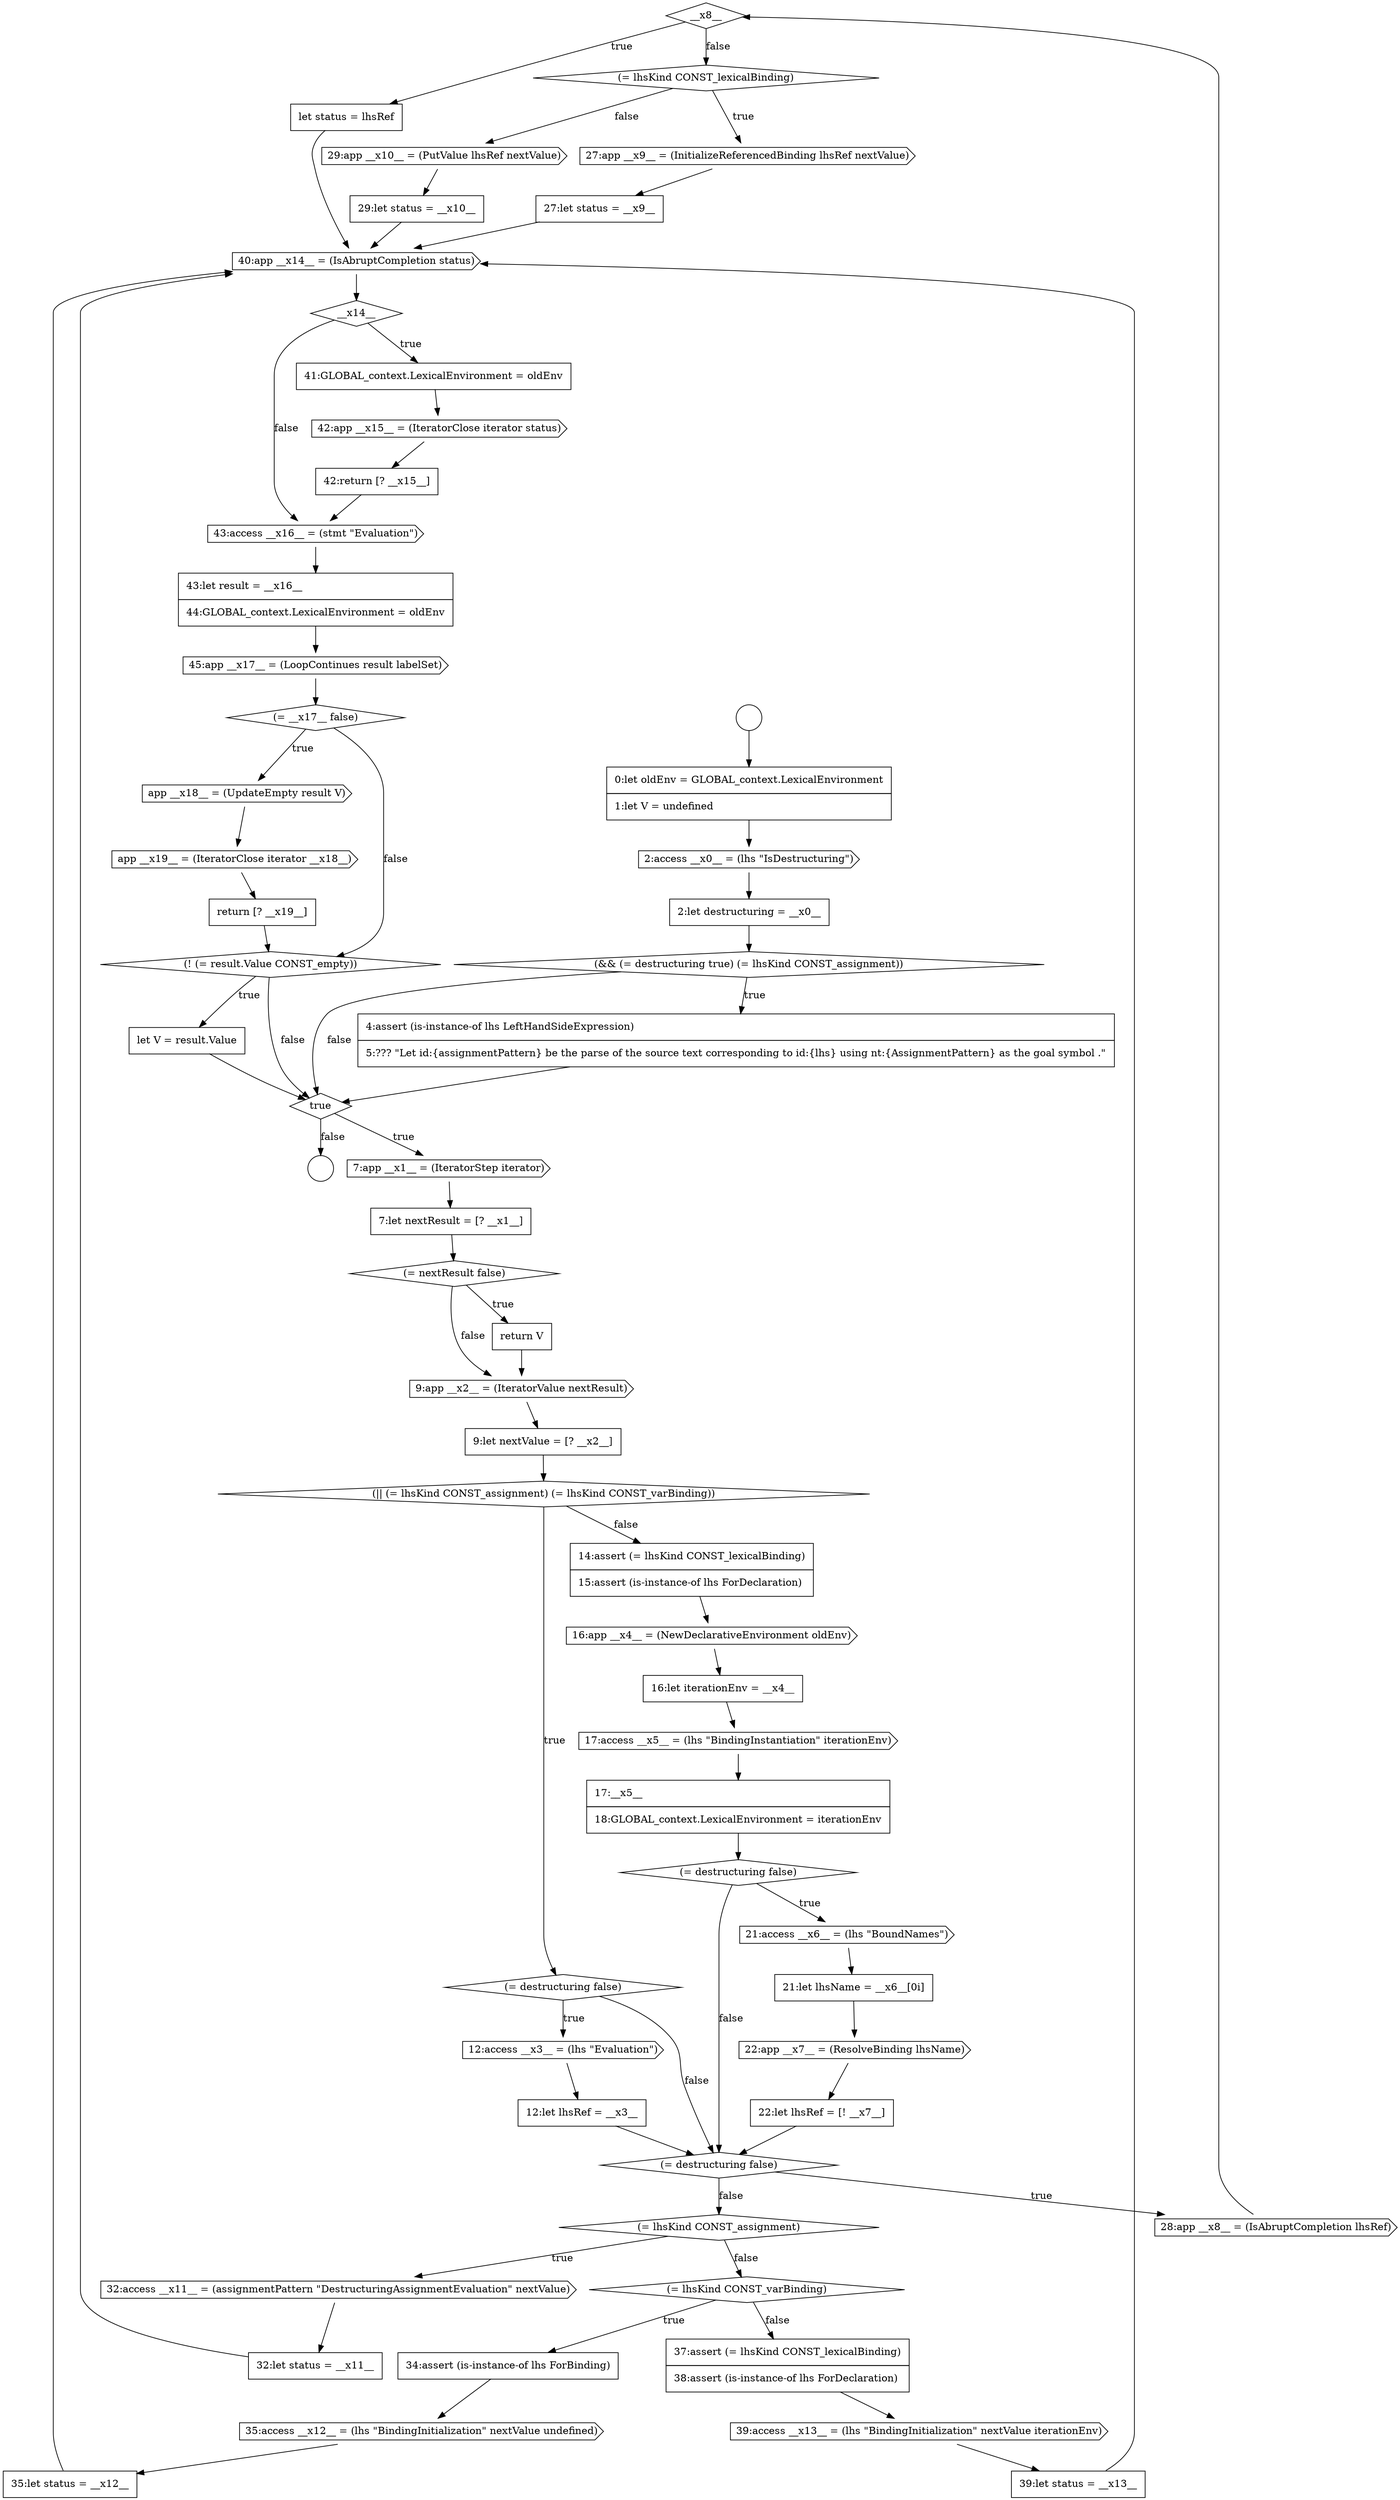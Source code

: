 digraph {
  node6707 [shape=diamond, label=<<font color="black">__x8__</font>> color="black" fillcolor="white" style=filled]
  node6717 [shape=diamond, label=<<font color="black">(= lhsKind CONST_varBinding)</font>> color="black" fillcolor="white" style=filled]
  node6696 [shape=cds, label=<<font color="black">16:app __x4__ = (NewDeclarativeEnvironment oldEnv)</font>> color="black" fillcolor="white" style=filled]
  node6699 [shape=none, margin=0, label=<<font color="black">
    <table border="0" cellborder="1" cellspacing="0" cellpadding="10">
      <tr><td align="left">17:__x5__</td></tr>
      <tr><td align="left">18:GLOBAL_context.LexicalEnvironment = iterationEnv</td></tr>
    </table>
  </font>> color="black" fillcolor="white" style=filled]
  node6705 [shape=diamond, label=<<font color="black">(= destructuring false)</font>> color="black" fillcolor="white" style=filled]
  node6737 [shape=none, margin=0, label=<<font color="black">
    <table border="0" cellborder="1" cellspacing="0" cellpadding="10">
      <tr><td align="left">let V = result.Value</td></tr>
    </table>
  </font>> color="black" fillcolor="white" style=filled]
  node6719 [shape=cds, label=<<font color="black">35:access __x12__ = (lhs &quot;BindingInitialization&quot; nextValue undefined)</font>> color="black" fillcolor="white" style=filled]
  node6683 [shape=none, margin=0, label=<<font color="black">
    <table border="0" cellborder="1" cellspacing="0" cellpadding="10">
      <tr><td align="left">4:assert (is-instance-of lhs LeftHandSideExpression)</td></tr>
      <tr><td align="left">5:??? &quot;Let id:{assignmentPattern} be the parse of the source text corresponding to id:{lhs} using nt:{AssignmentPattern} as the goal symbol .&quot;</td></tr>
    </table>
  </font>> color="black" fillcolor="white" style=filled]
  node6715 [shape=cds, label=<<font color="black">32:access __x11__ = (assignmentPattern &quot;DestructuringAssignmentEvaluation&quot; nextValue)</font>> color="black" fillcolor="white" style=filled]
  node6697 [shape=none, margin=0, label=<<font color="black">
    <table border="0" cellborder="1" cellspacing="0" cellpadding="10">
      <tr><td align="left">16:let iterationEnv = __x4__</td></tr>
    </table>
  </font>> color="black" fillcolor="white" style=filled]
  node6712 [shape=cds, label=<<font color="black">29:app __x10__ = (PutValue lhsRef nextValue)</font>> color="black" fillcolor="white" style=filled]
  node6690 [shape=none, margin=0, label=<<font color="black">
    <table border="0" cellborder="1" cellspacing="0" cellpadding="10">
      <tr><td align="left">9:let nextValue = [? __x2__]</td></tr>
    </table>
  </font>> color="black" fillcolor="white" style=filled]
  node6695 [shape=none, margin=0, label=<<font color="black">
    <table border="0" cellborder="1" cellspacing="0" cellpadding="10">
      <tr><td align="left">14:assert (= lhsKind CONST_lexicalBinding)</td></tr>
      <tr><td align="left">15:assert (is-instance-of lhs ForDeclaration)</td></tr>
    </table>
  </font>> color="black" fillcolor="white" style=filled]
  node6732 [shape=diamond, label=<<font color="black">(= __x17__ false)</font>> color="black" fillcolor="white" style=filled]
  node6727 [shape=cds, label=<<font color="black">42:app __x15__ = (IteratorClose iterator status)</font>> color="black" fillcolor="white" style=filled]
  node6680 [shape=cds, label=<<font color="black">2:access __x0__ = (lhs &quot;IsDestructuring&quot;)</font>> color="black" fillcolor="white" style=filled]
  node6723 [shape=none, margin=0, label=<<font color="black">
    <table border="0" cellborder="1" cellspacing="0" cellpadding="10">
      <tr><td align="left">39:let status = __x13__</td></tr>
    </table>
  </font>> color="black" fillcolor="white" style=filled]
  node6713 [shape=none, margin=0, label=<<font color="black">
    <table border="0" cellborder="1" cellspacing="0" cellpadding="10">
      <tr><td align="left">29:let status = __x10__</td></tr>
    </table>
  </font>> color="black" fillcolor="white" style=filled]
  node6681 [shape=none, margin=0, label=<<font color="black">
    <table border="0" cellborder="1" cellspacing="0" cellpadding="10">
      <tr><td align="left">2:let destructuring = __x0__</td></tr>
    </table>
  </font>> color="black" fillcolor="white" style=filled]
  node6734 [shape=cds, label=<<font color="black">app __x19__ = (IteratorClose iterator __x18__)</font>> color="black" fillcolor="white" style=filled]
  node6685 [shape=cds, label=<<font color="black">7:app __x1__ = (IteratorStep iterator)</font>> color="black" fillcolor="white" style=filled]
  node6702 [shape=none, margin=0, label=<<font color="black">
    <table border="0" cellborder="1" cellspacing="0" cellpadding="10">
      <tr><td align="left">21:let lhsName = __x6__[0i]</td></tr>
    </table>
  </font>> color="black" fillcolor="white" style=filled]
  node6700 [shape=diamond, label=<<font color="black">(= destructuring false)</font>> color="black" fillcolor="white" style=filled]
  node6731 [shape=cds, label=<<font color="black">45:app __x17__ = (LoopContinues result labelSet)</font>> color="black" fillcolor="white" style=filled]
  node6684 [shape=diamond, label=<<font color="black">true</font>> color="black" fillcolor="white" style=filled]
  node6708 [shape=none, margin=0, label=<<font color="black">
    <table border="0" cellborder="1" cellspacing="0" cellpadding="10">
      <tr><td align="left">let status = lhsRef</td></tr>
    </table>
  </font>> color="black" fillcolor="white" style=filled]
  node6709 [shape=diamond, label=<<font color="black">(= lhsKind CONST_lexicalBinding)</font>> color="black" fillcolor="white" style=filled]
  node6728 [shape=none, margin=0, label=<<font color="black">
    <table border="0" cellborder="1" cellspacing="0" cellpadding="10">
      <tr><td align="left">42:return [? __x15__]</td></tr>
    </table>
  </font>> color="black" fillcolor="white" style=filled]
  node6677 [shape=circle label=" " color="black" fillcolor="white" style=filled]
  node6691 [shape=diamond, label=<<font color="black">(|| (= lhsKind CONST_assignment) (= lhsKind CONST_varBinding))</font>> color="black" fillcolor="white" style=filled]
  node6720 [shape=none, margin=0, label=<<font color="black">
    <table border="0" cellborder="1" cellspacing="0" cellpadding="10">
      <tr><td align="left">35:let status = __x12__</td></tr>
    </table>
  </font>> color="black" fillcolor="white" style=filled]
  node6724 [shape=cds, label=<<font color="black">40:app __x14__ = (IsAbruptCompletion status)</font>> color="black" fillcolor="white" style=filled]
  node6716 [shape=none, margin=0, label=<<font color="black">
    <table border="0" cellborder="1" cellspacing="0" cellpadding="10">
      <tr><td align="left">32:let status = __x11__</td></tr>
    </table>
  </font>> color="black" fillcolor="white" style=filled]
  node6688 [shape=none, margin=0, label=<<font color="black">
    <table border="0" cellborder="1" cellspacing="0" cellpadding="10">
      <tr><td align="left">return V</td></tr>
    </table>
  </font>> color="black" fillcolor="white" style=filled]
  node6710 [shape=cds, label=<<font color="black">27:app __x9__ = (InitializeReferencedBinding lhsRef nextValue)</font>> color="black" fillcolor="white" style=filled]
  node6725 [shape=diamond, label=<<font color="black">__x14__</font>> color="black" fillcolor="white" style=filled]
  node6678 [shape=circle label=" " color="black" fillcolor="white" style=filled]
  node6692 [shape=diamond, label=<<font color="black">(= destructuring false)</font>> color="black" fillcolor="white" style=filled]
  node6687 [shape=diamond, label=<<font color="black">(= nextResult false)</font>> color="black" fillcolor="white" style=filled]
  node6704 [shape=none, margin=0, label=<<font color="black">
    <table border="0" cellborder="1" cellspacing="0" cellpadding="10">
      <tr><td align="left">22:let lhsRef = [! __x7__]</td></tr>
    </table>
  </font>> color="black" fillcolor="white" style=filled]
  node6698 [shape=cds, label=<<font color="black">17:access __x5__ = (lhs &quot;BindingInstantiation&quot; iterationEnv)</font>> color="black" fillcolor="white" style=filled]
  node6736 [shape=diamond, label=<<font color="black">(! (= result.Value CONST_empty))</font>> color="black" fillcolor="white" style=filled]
  node6730 [shape=none, margin=0, label=<<font color="black">
    <table border="0" cellborder="1" cellspacing="0" cellpadding="10">
      <tr><td align="left">43:let result = __x16__</td></tr>
      <tr><td align="left">44:GLOBAL_context.LexicalEnvironment = oldEnv</td></tr>
    </table>
  </font>> color="black" fillcolor="white" style=filled]
  node6701 [shape=cds, label=<<font color="black">21:access __x6__ = (lhs &quot;BoundNames&quot;)</font>> color="black" fillcolor="white" style=filled]
  node6679 [shape=none, margin=0, label=<<font color="black">
    <table border="0" cellborder="1" cellspacing="0" cellpadding="10">
      <tr><td align="left">0:let oldEnv = GLOBAL_context.LexicalEnvironment</td></tr>
      <tr><td align="left">1:let V = undefined</td></tr>
    </table>
  </font>> color="black" fillcolor="white" style=filled]
  node6706 [shape=cds, label=<<font color="black">28:app __x8__ = (IsAbruptCompletion lhsRef)</font>> color="black" fillcolor="white" style=filled]
  node6721 [shape=none, margin=0, label=<<font color="black">
    <table border="0" cellborder="1" cellspacing="0" cellpadding="10">
      <tr><td align="left">37:assert (= lhsKind CONST_lexicalBinding)</td></tr>
      <tr><td align="left">38:assert (is-instance-of lhs ForDeclaration)</td></tr>
    </table>
  </font>> color="black" fillcolor="white" style=filled]
  node6711 [shape=none, margin=0, label=<<font color="black">
    <table border="0" cellborder="1" cellspacing="0" cellpadding="10">
      <tr><td align="left">27:let status = __x9__</td></tr>
    </table>
  </font>> color="black" fillcolor="white" style=filled]
  node6726 [shape=none, margin=0, label=<<font color="black">
    <table border="0" cellborder="1" cellspacing="0" cellpadding="10">
      <tr><td align="left">41:GLOBAL_context.LexicalEnvironment = oldEnv</td></tr>
    </table>
  </font>> color="black" fillcolor="white" style=filled]
  node6689 [shape=cds, label=<<font color="black">9:app __x2__ = (IteratorValue nextResult)</font>> color="black" fillcolor="white" style=filled]
  node6694 [shape=none, margin=0, label=<<font color="black">
    <table border="0" cellborder="1" cellspacing="0" cellpadding="10">
      <tr><td align="left">12:let lhsRef = __x3__</td></tr>
    </table>
  </font>> color="black" fillcolor="white" style=filled]
  node6703 [shape=cds, label=<<font color="black">22:app __x7__ = (ResolveBinding lhsName)</font>> color="black" fillcolor="white" style=filled]
  node6693 [shape=cds, label=<<font color="black">12:access __x3__ = (lhs &quot;Evaluation&quot;)</font>> color="black" fillcolor="white" style=filled]
  node6735 [shape=none, margin=0, label=<<font color="black">
    <table border="0" cellborder="1" cellspacing="0" cellpadding="10">
      <tr><td align="left">return [? __x19__]</td></tr>
    </table>
  </font>> color="black" fillcolor="white" style=filled]
  node6714 [shape=diamond, label=<<font color="black">(= lhsKind CONST_assignment)</font>> color="black" fillcolor="white" style=filled]
  node6729 [shape=cds, label=<<font color="black">43:access __x16__ = (stmt &quot;Evaluation&quot;)</font>> color="black" fillcolor="white" style=filled]
  node6682 [shape=diamond, label=<<font color="black">(&amp;&amp; (= destructuring true) (= lhsKind CONST_assignment))</font>> color="black" fillcolor="white" style=filled]
  node6733 [shape=cds, label=<<font color="black">app __x18__ = (UpdateEmpty result V)</font>> color="black" fillcolor="white" style=filled]
  node6718 [shape=none, margin=0, label=<<font color="black">
    <table border="0" cellborder="1" cellspacing="0" cellpadding="10">
      <tr><td align="left">34:assert (is-instance-of lhs ForBinding)</td></tr>
    </table>
  </font>> color="black" fillcolor="white" style=filled]
  node6686 [shape=none, margin=0, label=<<font color="black">
    <table border="0" cellborder="1" cellspacing="0" cellpadding="10">
      <tr><td align="left">7:let nextResult = [? __x1__]</td></tr>
    </table>
  </font>> color="black" fillcolor="white" style=filled]
  node6722 [shape=cds, label=<<font color="black">39:access __x13__ = (lhs &quot;BindingInitialization&quot; nextValue iterationEnv)</font>> color="black" fillcolor="white" style=filled]
  node6718 -> node6719 [ color="black"]
  node6691 -> node6692 [label=<<font color="black">true</font>> color="black"]
  node6691 -> node6695 [label=<<font color="black">false</font>> color="black"]
  node6680 -> node6681 [ color="black"]
  node6706 -> node6707 [ color="black"]
  node6695 -> node6696 [ color="black"]
  node6727 -> node6728 [ color="black"]
  node6685 -> node6686 [ color="black"]
  node6681 -> node6682 [ color="black"]
  node6699 -> node6700 [ color="black"]
  node6722 -> node6723 [ color="black"]
  node6679 -> node6680 [ color="black"]
  node6690 -> node6691 [ color="black"]
  node6697 -> node6698 [ color="black"]
  node6720 -> node6724 [ color="black"]
  node6694 -> node6705 [ color="black"]
  node6701 -> node6702 [ color="black"]
  node6707 -> node6708 [label=<<font color="black">true</font>> color="black"]
  node6707 -> node6709 [label=<<font color="black">false</font>> color="black"]
  node6687 -> node6688 [label=<<font color="black">true</font>> color="black"]
  node6687 -> node6689 [label=<<font color="black">false</font>> color="black"]
  node6717 -> node6718 [label=<<font color="black">true</font>> color="black"]
  node6717 -> node6721 [label=<<font color="black">false</font>> color="black"]
  node6677 -> node6679 [ color="black"]
  node6709 -> node6710 [label=<<font color="black">true</font>> color="black"]
  node6709 -> node6712 [label=<<font color="black">false</font>> color="black"]
  node6708 -> node6724 [ color="black"]
  node6692 -> node6693 [label=<<font color="black">true</font>> color="black"]
  node6692 -> node6705 [label=<<font color="black">false</font>> color="black"]
  node6684 -> node6685 [label=<<font color="black">true</font>> color="black"]
  node6684 -> node6678 [label=<<font color="black">false</font>> color="black"]
  node6688 -> node6689 [ color="black"]
  node6726 -> node6727 [ color="black"]
  node6704 -> node6705 [ color="black"]
  node6711 -> node6724 [ color="black"]
  node6729 -> node6730 [ color="black"]
  node6683 -> node6684 [ color="black"]
  node6705 -> node6706 [label=<<font color="black">true</font>> color="black"]
  node6705 -> node6714 [label=<<font color="black">false</font>> color="black"]
  node6713 -> node6724 [ color="black"]
  node6730 -> node6731 [ color="black"]
  node6714 -> node6715 [label=<<font color="black">true</font>> color="black"]
  node6714 -> node6717 [label=<<font color="black">false</font>> color="black"]
  node6721 -> node6722 [ color="black"]
  node6698 -> node6699 [ color="black"]
  node6693 -> node6694 [ color="black"]
  node6703 -> node6704 [ color="black"]
  node6725 -> node6726 [label=<<font color="black">true</font>> color="black"]
  node6725 -> node6729 [label=<<font color="black">false</font>> color="black"]
  node6732 -> node6733 [label=<<font color="black">true</font>> color="black"]
  node6732 -> node6736 [label=<<font color="black">false</font>> color="black"]
  node6735 -> node6736 [ color="black"]
  node6737 -> node6684 [ color="black"]
  node6724 -> node6725 [ color="black"]
  node6689 -> node6690 [ color="black"]
  node6731 -> node6732 [ color="black"]
  node6712 -> node6713 [ color="black"]
  node6710 -> node6711 [ color="black"]
  node6736 -> node6737 [label=<<font color="black">true</font>> color="black"]
  node6736 -> node6684 [label=<<font color="black">false</font>> color="black"]
  node6696 -> node6697 [ color="black"]
  node6715 -> node6716 [ color="black"]
  node6702 -> node6703 [ color="black"]
  node6700 -> node6701 [label=<<font color="black">true</font>> color="black"]
  node6700 -> node6705 [label=<<font color="black">false</font>> color="black"]
  node6719 -> node6720 [ color="black"]
  node6728 -> node6729 [ color="black"]
  node6686 -> node6687 [ color="black"]
  node6734 -> node6735 [ color="black"]
  node6682 -> node6683 [label=<<font color="black">true</font>> color="black"]
  node6682 -> node6684 [label=<<font color="black">false</font>> color="black"]
  node6733 -> node6734 [ color="black"]
  node6716 -> node6724 [ color="black"]
  node6723 -> node6724 [ color="black"]
}
